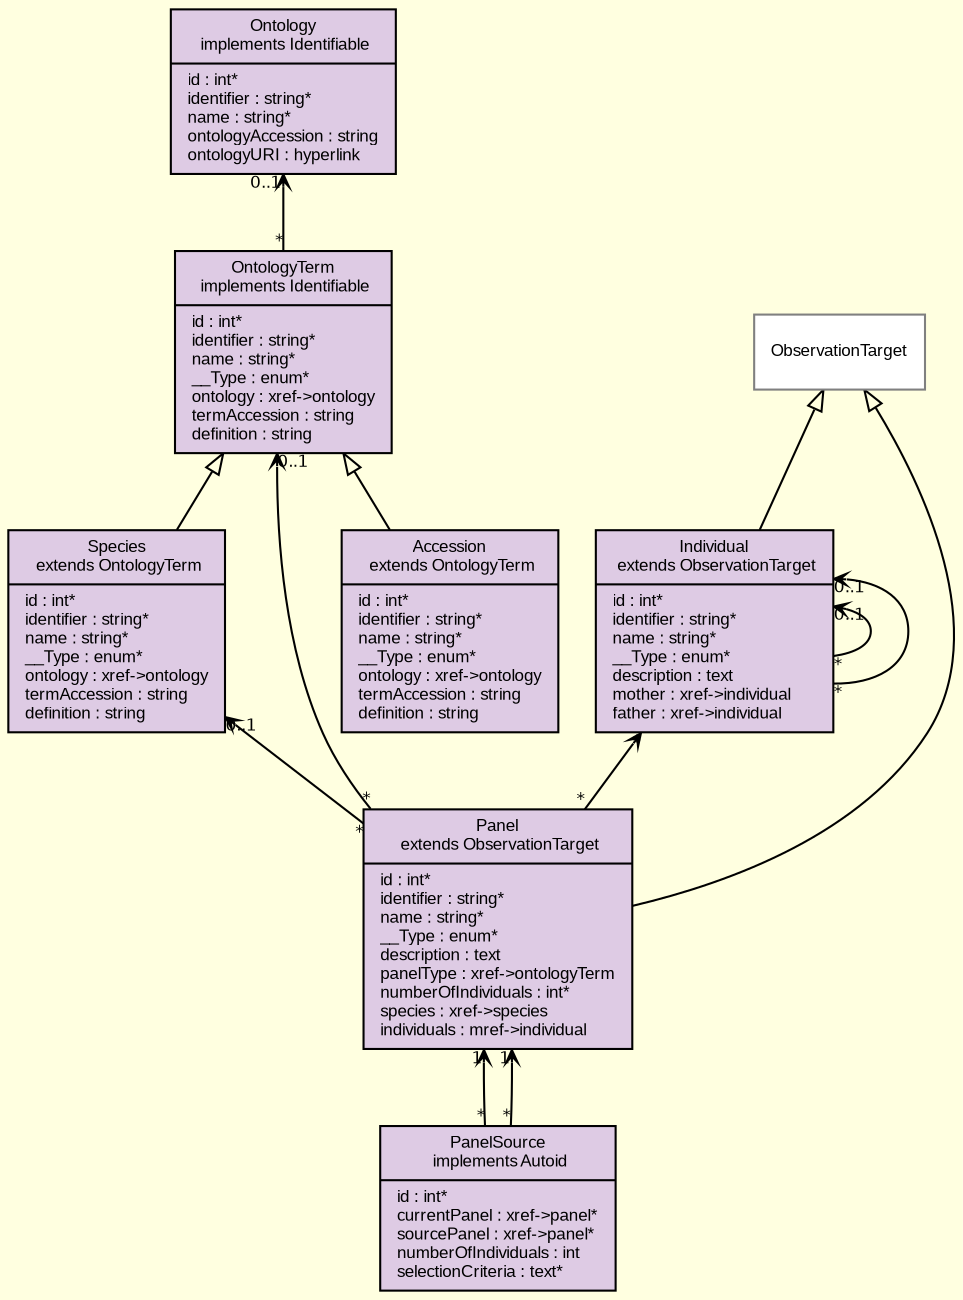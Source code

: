 digraph G {
        color = "white"
		compound = true
		fontname = "Bitstream Vera Sans"
		fontsize = 8
		pagedir="TB"
		rankdir="BT"
		bgcolor = "lightyellow"  
		labelfloat = "true"
		mode = "hier"
		overlap = "false"
		splines = "true"
		layers = "1:2"
		clusterrank = "local"
		outputorder="edgesfirst"

        node [
			fontname = "Arial"
            fontsize = 8
            shape = "record"
            color = "#808080"
            style="filled"
            fillcolor = "white"
            layer = "2"
            colorscheme = pastel19
        ]

        edge [
                fontname = "Bitstream Vera Sans"
                fontsize = 8
                layer = "1"
        ]

/* entities outside modules*/
               "Species" [
                	    style = "filled"
                	    fillcolor =  "white"
			        	fontname = "Arial"
			        	fontcolor = "black"
			        	color = "black"
                
                        label = "{Species\n extends ontologyTerm|id : int*\lidentifier : string*\lname : string*\l__Type : enum*\lontology : xref-&gt;ontology\ltermAccession : string\ldefinition : string\l}"
                ]

               "Individual" [
                	    style = "filled"
                	    fillcolor =  "white"
			        	fontname = "Arial"
			        	fontcolor = "black"
			        	color = "black"
                
                        label = "{Individual\n extends observationTarget|id : int*\lidentifier : string*\lname : string*\l__Type : enum*\ldescription : text\lmother : xref-&gt;individual\lfather : xref-&gt;individual\l}"
                ]

               "Panel" [
                	    style = "filled"
                	    fillcolor =  "white"
			        	fontname = "Arial"
			        	fontcolor = "black"
			        	color = "black"
                
                        label = "{Panel\n extends observationTarget|id : int*\lidentifier : string*\lname : string*\l__Type : enum*\ldescription : text\lpanelType : xref-&gt;ontologyTerm\lnumberOfIndividuals : int*\lspecies : xref-&gt;species\lindividuals : mref-&gt;individual\l}"
                ]

               "PanelSource" [
                	    style = "filled"
                	    fillcolor =  "white"
			        	fontname = "Arial"
			        	fontcolor = "black"
			        	color = "black"
                
                        label = "{PanelSource\n implements Autoid|id : int*\lcurrentPanel : xref-&gt;panel*\lsourcePanel : xref-&gt;panel*\lnumberOfIndividuals : int\lselectionCriteria : text*\l}"
                ]

               "Ontology" [
                	    style = "filled"
                	    fillcolor =  "white"
			        	fontname = "Arial"
			        	fontcolor = "black"
			        	color = "black"
                
                        label = "{Ontology\n implements Identifiable|id : int*\lidentifier : string*\lname : string*\lontologyAccession : string\lontologyURI : hyperlink\l}"
                ]

               "OntologyTerm" [
                	    style = "filled"
                	    fillcolor =  "white"
			        	fontname = "Arial"
			        	fontcolor = "black"
			        	color = "black"
                
                        label = "{OntologyTerm\n implements Identifiable|id : int*\lidentifier : string*\lname : string*\l__Type : enum*\lontology : xref-&gt;ontology\ltermAccession : string\ldefinition : string\l}"
                ]

               "Accession" [
                	    style = "filled"
                	    fillcolor =  "white"
			        	fontname = "Arial"
			        	fontcolor = "black"
			        	color = "black"
                
                        label = "{Accession\n extends ontologyTerm|id : int*\lidentifier : string*\lname : string*\l__Type : enum*\lontology : xref-&gt;ontology\ltermAccession : string\ldefinition : string\l}"
                ]

/*entities inside modules*/
/*        subgraph cluster_0 {
        		rankdir = "TB"
        		pagedir = "TB"
                label = "org.molgenis.core"
                labelloc = bottom
				fillcolor = "white"
                style="filled"*/

/*        }  */
/*        subgraph cluster_1 {
        		rankdir = "TB"
        		pagedir = "TB"
                label = "org.molgenis.auth"
                labelloc = bottom
				fillcolor = "white"
                style="filled"*/

/*        }  */
/*        subgraph cluster_2 {
        		rankdir = "TB"
        		pagedir = "TB"
                label = "org.molgenis.observ"
                labelloc = bottom
				fillcolor = "white"
                style="filled"*/

/*        }  */
/*        subgraph cluster_3 {
        		rankdir = "TB"
        		pagedir = "TB"
                label = "org.molgenis.observ.target"
                labelloc = bottom
				fillcolor = "white"
                style="filled"*/

                "Species" [
                	    style = "filled"
                	    fillcolor =  "4"
			        	fontname = "Arial"
			        	fontcolor = "black"
			        	color = "black"
                
                        label = "{Species\n extends OntologyTerm|id : int*\lidentifier : string*\lname : string*\l__Type : enum*\lontology : xref-&gt;ontology\ltermAccession : string\ldefinition : string\l}"
                ]
                "Individual" [
                	    style = "filled"
                	    fillcolor =  "4"
			        	fontname = "Arial"
			        	fontcolor = "black"
			        	color = "black"
                
                        label = "{Individual\n extends ObservationTarget|id : int*\lidentifier : string*\lname : string*\l__Type : enum*\ldescription : text\lmother : xref-&gt;individual\lfather : xref-&gt;individual\l}"
                ]
                "Panel" [
                	    style = "filled"
                	    fillcolor =  "4"
			        	fontname = "Arial"
			        	fontcolor = "black"
			        	color = "black"
                
                        label = "{Panel\n extends ObservationTarget|id : int*\lidentifier : string*\lname : string*\l__Type : enum*\ldescription : text\lpanelType : xref-&gt;ontologyTerm\lnumberOfIndividuals : int*\lspecies : xref-&gt;species\lindividuals : mref-&gt;individual\l}"
                ]
                "PanelSource" [
                	    style = "filled"
                	    fillcolor =  "4"
			        	fontname = "Arial"
			        	fontcolor = "black"
			        	color = "black"
                
                        label = "{PanelSource\n implements Autoid|id : int*\lcurrentPanel : xref-&gt;panel*\lsourcePanel : xref-&gt;panel*\lnumberOfIndividuals : int\lselectionCriteria : text*\l}"
                ]
                "Ontology" [
                	    style = "filled"
                	    fillcolor =  "4"
			        	fontname = "Arial"
			        	fontcolor = "black"
			        	color = "black"
                
                        label = "{Ontology\n implements Identifiable|id : int*\lidentifier : string*\lname : string*\lontologyAccession : string\lontologyURI : hyperlink\l}"
                ]
                "OntologyTerm" [
                	    style = "filled"
                	    fillcolor =  "4"
			        	fontname = "Arial"
			        	fontcolor = "black"
			        	color = "black"
                
                        label = "{OntologyTerm\n implements Identifiable|id : int*\lidentifier : string*\lname : string*\l__Type : enum*\lontology : xref-&gt;ontology\ltermAccession : string\ldefinition : string\l}"
                ]
                "Accession" [
                	    style = "filled"
                	    fillcolor =  "4"
			        	fontname = "Arial"
			        	fontcolor = "black"
			        	color = "black"
                
                        label = "{Accession\n extends OntologyTerm|id : int*\lidentifier : string*\lname : string*\l__Type : enum*\lontology : xref-&gt;ontology\ltermAccession : string\ldefinition : string\l}"
                ]
/*        }  */
/*        subgraph cluster_4 {
        		rankdir = "TB"
        		pagedir = "TB"
                label = "org.molgenis.variant"
                labelloc = bottom
				fillcolor = "white"
                style="filled"*/

/*        }  */
/*        subgraph cluster_5 {
        		rankdir = "TB"
        		pagedir = "TB"
                label = "org.molgenis.organization"
                labelloc = bottom
				fillcolor = "white"
                style="filled"*/

/*        }  */
/*        subgraph cluster_6 {
        		rankdir = "TB"
        		pagedir = "TB"
                label = "org.molgenis.gwascentral"
                labelloc = bottom
				fillcolor = "white"
                style="filled"*/

/*        }  */

/*interface relationships*/
        edge [
                arrowhead = "empty"
                color = "#808080"
        ]

/*inheritance relationships*/
        edge [
                arrowhead = "empty"
                color = "black"
        ]
        
        "Species" -> "OntologyTerm"
        "Individual" -> "ObservationTarget"
        "Panel" -> "ObservationTarget"
        "Accession" -> "OntologyTerm"

/*one to many 'xref' foreign key relationships*/
        edge [
                arrowhead = "open"
                arrowsize = 0.6
        ]
		"Individual" -> "Individual" [
			headlabel = "0..1"
			taillabel = "*"
		]
		"Individual" -> "Individual" [
			headlabel = "0..1"
			taillabel = "*"
		]
		"Panel" -> "OntologyTerm" [
			headlabel = "0..1"
			taillabel = "*"
		]
		"Panel" -> "Species" [
			headlabel = "0..1"
			taillabel = "*"
		]
		"PanelSource" -> "Panel" [
			headlabel = "1"
			taillabel = "*"
		]
		"PanelSource" -> "Panel" [
			headlabel = "1"
			taillabel = "*"
		]
		"OntologyTerm" -> "Ontology" [
			headlabel = "0..1"
			taillabel = "*"
		]
        
        
/*many to many 'mref' foreign key relationships*/
        edge [
             arrowtail = "open"
             color = "black"
             headlabel = "*"
             taillabel = "*"
             arrowsize = 0.6
        ]
		"Panel" -> "Individual"[
			]
}